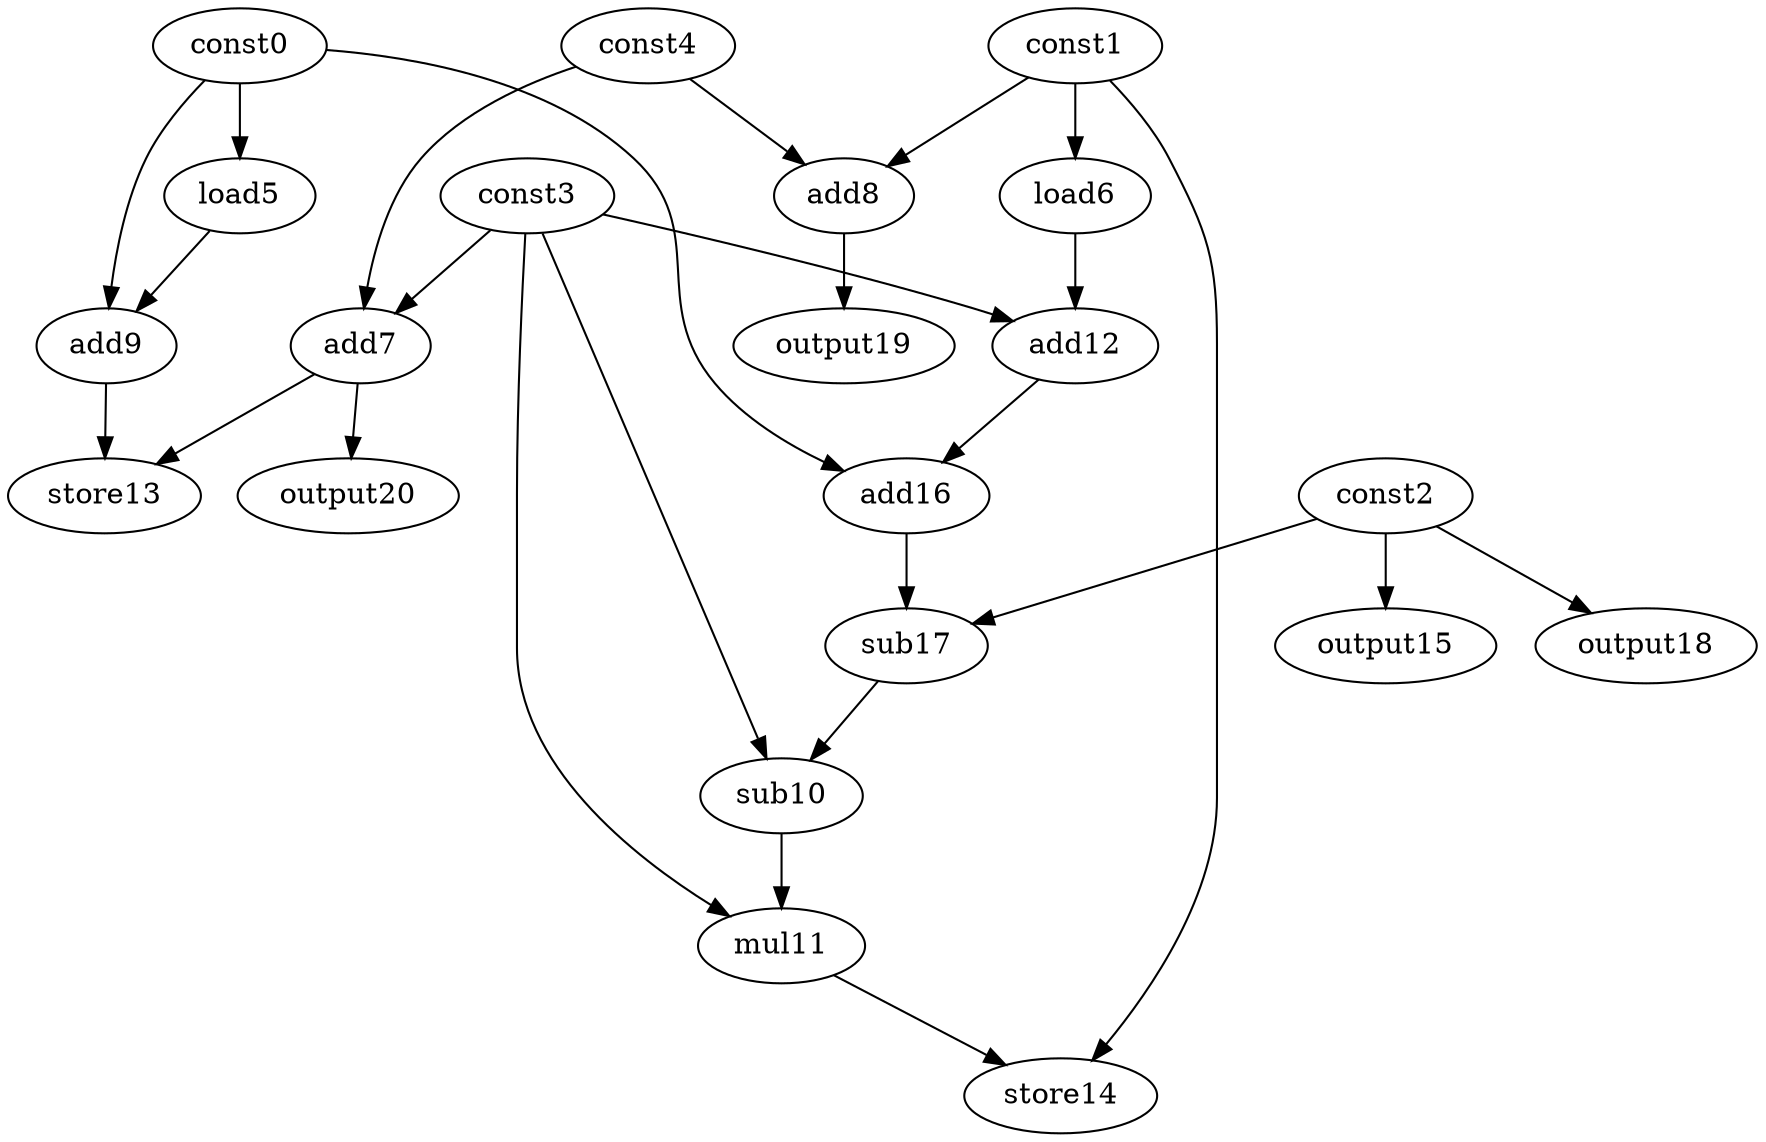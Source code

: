 digraph G { 
const0[opcode=const]; 
const1[opcode=const]; 
const2[opcode=const]; 
const3[opcode=const]; 
const4[opcode=const]; 
load5[opcode=load]; 
load6[opcode=load]; 
add7[opcode=add]; 
add8[opcode=add]; 
add9[opcode=add]; 
sub10[opcode=sub]; 
mul11[opcode=mul]; 
add12[opcode=add]; 
store13[opcode=store]; 
store14[opcode=store]; 
output15[opcode=output]; 
add16[opcode=add]; 
sub17[opcode=sub]; 
output18[opcode=output]; 
output19[opcode=output]; 
output20[opcode=output]; 
const0->load5[operand=0];
const1->load6[operand=0];
const3->add7[operand=0];
const4->add7[operand=1];
const1->add8[operand=0];
const4->add8[operand=1];
const2->output15[operand=0];
const2->output18[operand=0];
const0->add9[operand=0];
load5->add9[operand=1];
const3->add12[operand=0];
load6->add12[operand=1];
add8->output19[operand=0];
add7->output20[operand=0];
add9->store13[operand=0];
add7->store13[operand=1];
const0->add16[operand=0];
add12->add16[operand=1];
add16->sub17[operand=0];
const2->sub17[operand=1];
sub17->sub10[operand=0];
const3->sub10[operand=1];
sub10->mul11[operand=0];
const3->mul11[operand=1];
const1->store14[operand=0];
mul11->store14[operand=1];
}
